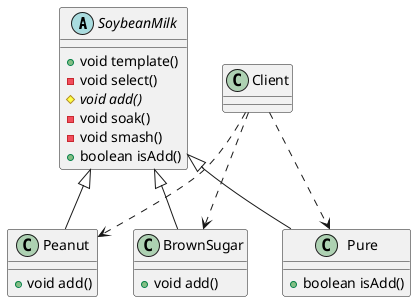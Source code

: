 @startuml

abstract class SoybeanMilk{
    +void template()
    -void select()
    #{abstract}void add()
    -void soak()
    -void smash()
    + boolean isAdd()
}

class Peanut{
    +void add()
}

class BrownSugar{
    +void add()
}

class Pure{
    + boolean isAdd()
}

SoybeanMilk <|-- Pure
SoybeanMilk <|-- Peanut
SoybeanMilk <|-- BrownSugar

class Client
Client ..>Peanut
Client ..>BrownSugar
Client ..>Pure

@enduml